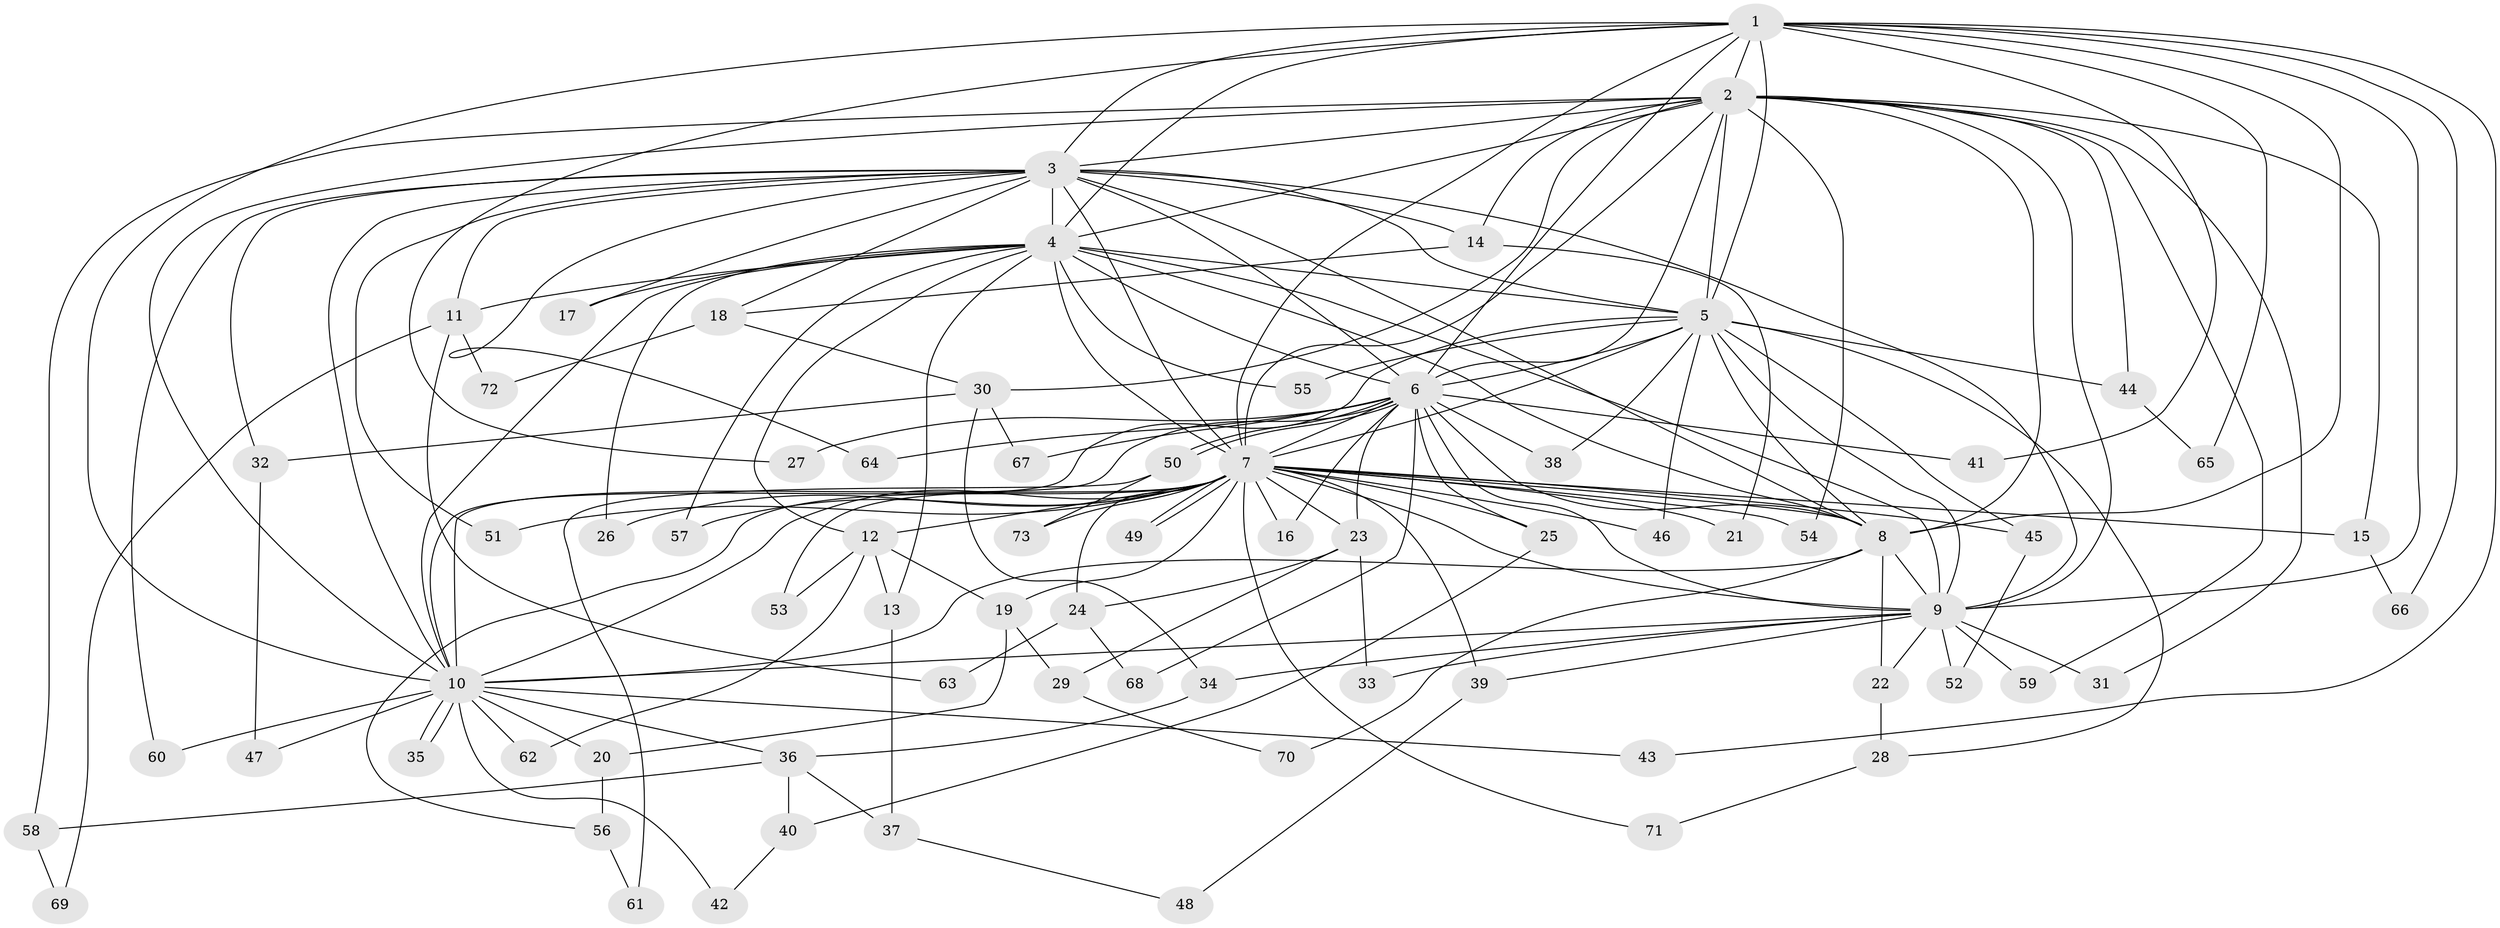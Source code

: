 // Generated by graph-tools (version 1.1) at 2025/01/03/09/25 03:01:29]
// undirected, 73 vertices, 171 edges
graph export_dot {
graph [start="1"]
  node [color=gray90,style=filled];
  1;
  2;
  3;
  4;
  5;
  6;
  7;
  8;
  9;
  10;
  11;
  12;
  13;
  14;
  15;
  16;
  17;
  18;
  19;
  20;
  21;
  22;
  23;
  24;
  25;
  26;
  27;
  28;
  29;
  30;
  31;
  32;
  33;
  34;
  35;
  36;
  37;
  38;
  39;
  40;
  41;
  42;
  43;
  44;
  45;
  46;
  47;
  48;
  49;
  50;
  51;
  52;
  53;
  54;
  55;
  56;
  57;
  58;
  59;
  60;
  61;
  62;
  63;
  64;
  65;
  66;
  67;
  68;
  69;
  70;
  71;
  72;
  73;
  1 -- 2;
  1 -- 3;
  1 -- 4;
  1 -- 5;
  1 -- 6;
  1 -- 7;
  1 -- 8;
  1 -- 9;
  1 -- 10;
  1 -- 27;
  1 -- 41;
  1 -- 43;
  1 -- 65;
  1 -- 66;
  2 -- 3;
  2 -- 4;
  2 -- 5;
  2 -- 6;
  2 -- 7;
  2 -- 8;
  2 -- 9;
  2 -- 10;
  2 -- 14;
  2 -- 15;
  2 -- 30;
  2 -- 31;
  2 -- 44;
  2 -- 54;
  2 -- 58;
  2 -- 59;
  3 -- 4;
  3 -- 5;
  3 -- 6;
  3 -- 7;
  3 -- 8;
  3 -- 9;
  3 -- 10;
  3 -- 11;
  3 -- 14;
  3 -- 17;
  3 -- 18;
  3 -- 32;
  3 -- 51;
  3 -- 60;
  3 -- 64;
  4 -- 5;
  4 -- 6;
  4 -- 7;
  4 -- 8;
  4 -- 9;
  4 -- 10;
  4 -- 11;
  4 -- 12;
  4 -- 13;
  4 -- 17;
  4 -- 26;
  4 -- 55;
  4 -- 57;
  5 -- 6;
  5 -- 7;
  5 -- 8;
  5 -- 9;
  5 -- 10;
  5 -- 28;
  5 -- 38;
  5 -- 44;
  5 -- 45;
  5 -- 46;
  5 -- 55;
  6 -- 7;
  6 -- 8;
  6 -- 9;
  6 -- 10;
  6 -- 16;
  6 -- 23;
  6 -- 25;
  6 -- 27;
  6 -- 38;
  6 -- 41;
  6 -- 50;
  6 -- 50;
  6 -- 64;
  6 -- 67;
  6 -- 68;
  7 -- 8;
  7 -- 9;
  7 -- 10;
  7 -- 12;
  7 -- 15;
  7 -- 16;
  7 -- 19;
  7 -- 21;
  7 -- 23;
  7 -- 24;
  7 -- 25;
  7 -- 26;
  7 -- 39;
  7 -- 45;
  7 -- 46;
  7 -- 49;
  7 -- 49;
  7 -- 51;
  7 -- 53;
  7 -- 54;
  7 -- 56;
  7 -- 57;
  7 -- 71;
  7 -- 73;
  8 -- 9;
  8 -- 10;
  8 -- 22;
  8 -- 70;
  9 -- 10;
  9 -- 22;
  9 -- 31;
  9 -- 33;
  9 -- 34;
  9 -- 39;
  9 -- 52;
  9 -- 59;
  10 -- 20;
  10 -- 35;
  10 -- 35;
  10 -- 36;
  10 -- 42;
  10 -- 43;
  10 -- 47;
  10 -- 60;
  10 -- 62;
  11 -- 63;
  11 -- 69;
  11 -- 72;
  12 -- 13;
  12 -- 19;
  12 -- 53;
  12 -- 62;
  13 -- 37;
  14 -- 18;
  14 -- 21;
  15 -- 66;
  18 -- 30;
  18 -- 72;
  19 -- 20;
  19 -- 29;
  20 -- 56;
  22 -- 28;
  23 -- 24;
  23 -- 29;
  23 -- 33;
  24 -- 63;
  24 -- 68;
  25 -- 40;
  28 -- 71;
  29 -- 70;
  30 -- 32;
  30 -- 34;
  30 -- 67;
  32 -- 47;
  34 -- 36;
  36 -- 37;
  36 -- 40;
  36 -- 58;
  37 -- 48;
  39 -- 48;
  40 -- 42;
  44 -- 65;
  45 -- 52;
  50 -- 61;
  50 -- 73;
  56 -- 61;
  58 -- 69;
}
